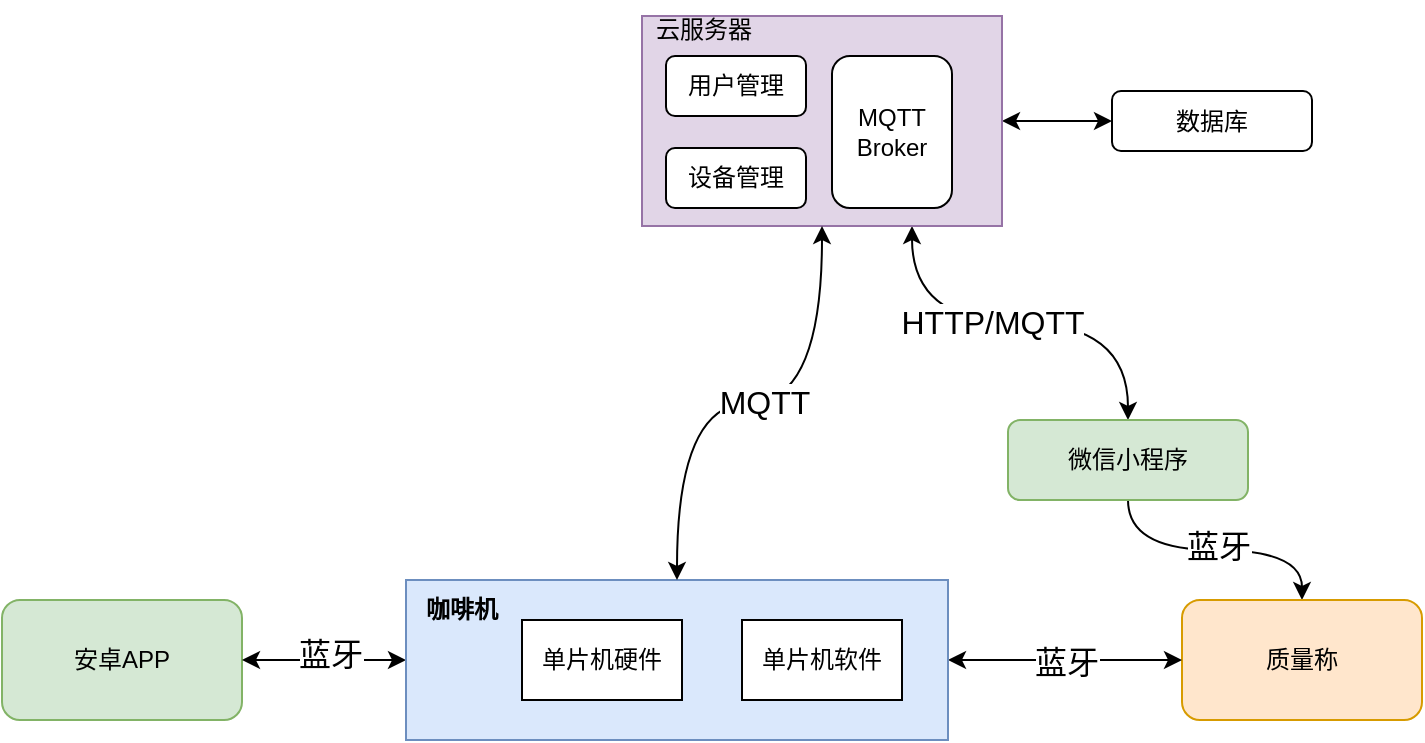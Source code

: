 <mxfile version="26.2.15">
  <diagram name="第 1 页" id="fM7v8zDCmkdMlTbwOrmR">
    <mxGraphModel dx="2253" dy="695" grid="1" gridSize="10" guides="1" tooltips="1" connect="1" arrows="1" fold="1" page="1" pageScale="1" pageWidth="827" pageHeight="1169" math="0" shadow="0">
      <root>
        <mxCell id="0" />
        <mxCell id="1" parent="0" />
        <mxCell id="OEyQ0tjbLL6TsNNDfpWR-4" value="安卓APP" style="rounded=1;whiteSpace=wrap;html=1;fillColor=#d5e8d4;strokeColor=#82b366;" parent="1" vertex="1">
          <mxGeometry x="-140" y="450" width="120" height="60" as="geometry" />
        </mxCell>
        <mxCell id="OEyQ0tjbLL6TsNNDfpWR-13" value="" style="endArrow=classic;startArrow=classic;html=1;rounded=0;entryX=0;entryY=0.5;entryDx=0;entryDy=0;exitX=1;exitY=0.5;exitDx=0;exitDy=0;" parent="1" source="OEyQ0tjbLL6TsNNDfpWR-4" target="OEyQ0tjbLL6TsNNDfpWR-1" edge="1">
          <mxGeometry width="50" height="50" relative="1" as="geometry">
            <mxPoint x="-30" y="520" as="sourcePoint" />
            <mxPoint x="20" y="470" as="targetPoint" />
          </mxGeometry>
        </mxCell>
        <mxCell id="lhn--kY6jADPYIsUBQdD-10" value="蓝牙" style="edgeLabel;html=1;align=center;verticalAlign=middle;resizable=0;points=[];fontSize=16;" vertex="1" connectable="0" parent="OEyQ0tjbLL6TsNNDfpWR-13">
          <mxGeometry x="0.073" y="3" relative="1" as="geometry">
            <mxPoint as="offset" />
          </mxGeometry>
        </mxCell>
        <mxCell id="lhn--kY6jADPYIsUBQdD-3" style="edgeStyle=orthogonalEdgeStyle;rounded=0;orthogonalLoop=1;jettySize=auto;html=1;exitX=0.5;exitY=0;exitDx=0;exitDy=0;entryX=0.75;entryY=1;entryDx=0;entryDy=0;curved=1;startArrow=classic;startFill=1;" edge="1" parent="1" source="OEyQ0tjbLL6TsNNDfpWR-14" target="OEyQ0tjbLL6TsNNDfpWR-17">
          <mxGeometry relative="1" as="geometry" />
        </mxCell>
        <mxCell id="lhn--kY6jADPYIsUBQdD-5" value="HTTP/MQTT" style="edgeLabel;html=1;align=center;verticalAlign=middle;resizable=0;points=[];fontSize=16;" vertex="1" connectable="0" parent="lhn--kY6jADPYIsUBQdD-3">
          <mxGeometry x="0.137" y="-1" relative="1" as="geometry">
            <mxPoint as="offset" />
          </mxGeometry>
        </mxCell>
        <mxCell id="lhn--kY6jADPYIsUBQdD-4" style="edgeStyle=orthogonalEdgeStyle;rounded=0;orthogonalLoop=1;jettySize=auto;html=1;exitX=0.5;exitY=1;exitDx=0;exitDy=0;curved=1;" edge="1" parent="1" source="OEyQ0tjbLL6TsNNDfpWR-14" target="OEyQ0tjbLL6TsNNDfpWR-28">
          <mxGeometry relative="1" as="geometry" />
        </mxCell>
        <mxCell id="lhn--kY6jADPYIsUBQdD-6" value="蓝牙" style="edgeLabel;html=1;align=center;verticalAlign=middle;resizable=0;points=[];fontSize=16;" vertex="1" connectable="0" parent="lhn--kY6jADPYIsUBQdD-4">
          <mxGeometry x="0.025" y="2" relative="1" as="geometry">
            <mxPoint as="offset" />
          </mxGeometry>
        </mxCell>
        <mxCell id="OEyQ0tjbLL6TsNNDfpWR-14" value="微信小程序" style="rounded=1;whiteSpace=wrap;html=1;fillColor=#d5e8d4;strokeColor=#82b366;" parent="1" vertex="1">
          <mxGeometry x="363" y="360" width="120" height="40" as="geometry" />
        </mxCell>
        <mxCell id="OEyQ0tjbLL6TsNNDfpWR-25" style="rounded=0;orthogonalLoop=1;jettySize=auto;html=1;exitX=1;exitY=0.5;exitDx=0;exitDy=0;entryX=0;entryY=0.5;entryDx=0;entryDy=0;startArrow=classic;startFill=1;" parent="1" source="OEyQ0tjbLL6TsNNDfpWR-17" target="OEyQ0tjbLL6TsNNDfpWR-22" edge="1">
          <mxGeometry relative="1" as="geometry" />
        </mxCell>
        <mxCell id="OEyQ0tjbLL6TsNNDfpWR-22" value="数据库" style="rounded=1;whiteSpace=wrap;html=1;" parent="1" vertex="1">
          <mxGeometry x="415" y="195.5" width="100" height="30" as="geometry" />
        </mxCell>
        <mxCell id="OEyQ0tjbLL6TsNNDfpWR-28" value="质量称" style="rounded=1;whiteSpace=wrap;html=1;fillColor=#ffe6cc;strokeColor=#d79b00;" parent="1" vertex="1">
          <mxGeometry x="450" y="450" width="120" height="60" as="geometry" />
        </mxCell>
        <mxCell id="OEyQ0tjbLL6TsNNDfpWR-29" style="edgeStyle=orthogonalEdgeStyle;rounded=0;orthogonalLoop=1;jettySize=auto;html=1;exitX=1;exitY=0.5;exitDx=0;exitDy=0;entryX=0;entryY=0.5;entryDx=0;entryDy=0;startArrow=classic;startFill=1;" parent="1" source="OEyQ0tjbLL6TsNNDfpWR-1" target="OEyQ0tjbLL6TsNNDfpWR-28" edge="1">
          <mxGeometry relative="1" as="geometry" />
        </mxCell>
        <mxCell id="lhn--kY6jADPYIsUBQdD-9" value="蓝牙" style="edgeLabel;html=1;align=center;verticalAlign=middle;resizable=0;points=[];fontSize=16;" vertex="1" connectable="0" parent="OEyQ0tjbLL6TsNNDfpWR-29">
          <mxGeometry x="0.009" y="-1" relative="1" as="geometry">
            <mxPoint as="offset" />
          </mxGeometry>
        </mxCell>
        <mxCell id="OEyQ0tjbLL6TsNNDfpWR-31" value="" style="group" parent="1" vertex="1" connectable="0">
          <mxGeometry x="62" y="440" width="271" height="80" as="geometry" />
        </mxCell>
        <mxCell id="OEyQ0tjbLL6TsNNDfpWR-1" value="" style="rounded=0;whiteSpace=wrap;html=1;fillColor=#dae8fc;strokeColor=#6c8ebf;" parent="OEyQ0tjbLL6TsNNDfpWR-31" vertex="1">
          <mxGeometry width="271" height="80" as="geometry" />
        </mxCell>
        <mxCell id="OEyQ0tjbLL6TsNNDfpWR-2" value="单片机硬件" style="rounded=0;whiteSpace=wrap;html=1;" parent="OEyQ0tjbLL6TsNNDfpWR-31" vertex="1">
          <mxGeometry x="58" y="20" width="80" height="40" as="geometry" />
        </mxCell>
        <mxCell id="OEyQ0tjbLL6TsNNDfpWR-3" value="单片机软件" style="rounded=0;whiteSpace=wrap;html=1;" parent="OEyQ0tjbLL6TsNNDfpWR-31" vertex="1">
          <mxGeometry x="168" y="20" width="80" height="40" as="geometry" />
        </mxCell>
        <mxCell id="lhn--kY6jADPYIsUBQdD-11" value="咖啡机" style="text;strokeColor=none;align=center;fillColor=none;html=1;verticalAlign=middle;whiteSpace=wrap;rounded=0;fontStyle=1" vertex="1" parent="OEyQ0tjbLL6TsNNDfpWR-31">
          <mxGeometry x="-2" width="60" height="30" as="geometry" />
        </mxCell>
        <mxCell id="OEyQ0tjbLL6TsNNDfpWR-17" value="" style="rounded=0;whiteSpace=wrap;html=1;fillColor=#e1d5e7;strokeColor=#9673a6;" parent="1" vertex="1">
          <mxGeometry x="180" y="158" width="180" height="105" as="geometry" />
        </mxCell>
        <mxCell id="OEyQ0tjbLL6TsNNDfpWR-16" value="用户管理" style="rounded=1;whiteSpace=wrap;html=1;" parent="1" vertex="1">
          <mxGeometry x="192" y="178" width="70" height="30" as="geometry" />
        </mxCell>
        <mxCell id="OEyQ0tjbLL6TsNNDfpWR-18" value="设备管理" style="rounded=1;whiteSpace=wrap;html=1;" parent="1" vertex="1">
          <mxGeometry x="192" y="224" width="70" height="30" as="geometry" />
        </mxCell>
        <mxCell id="OEyQ0tjbLL6TsNNDfpWR-21" value="云服务器" style="text;strokeColor=none;align=center;fillColor=none;html=1;verticalAlign=middle;whiteSpace=wrap;rounded=0;" parent="1" vertex="1">
          <mxGeometry x="181" y="150" width="60" height="30" as="geometry" />
        </mxCell>
        <mxCell id="lhn--kY6jADPYIsUBQdD-1" value="MQTT&lt;br&gt;Broker" style="rounded=1;whiteSpace=wrap;html=1;" vertex="1" parent="1">
          <mxGeometry x="275" y="178" width="60" height="76" as="geometry" />
        </mxCell>
        <mxCell id="lhn--kY6jADPYIsUBQdD-7" style="edgeStyle=orthogonalEdgeStyle;rounded=0;orthogonalLoop=1;jettySize=auto;html=1;exitX=0.5;exitY=0;exitDx=0;exitDy=0;entryX=0.5;entryY=1;entryDx=0;entryDy=0;curved=1;startArrow=classic;startFill=1;" edge="1" parent="1" source="OEyQ0tjbLL6TsNNDfpWR-1" target="OEyQ0tjbLL6TsNNDfpWR-17">
          <mxGeometry relative="1" as="geometry" />
        </mxCell>
        <mxCell id="lhn--kY6jADPYIsUBQdD-8" value="MQTT" style="edgeLabel;html=1;align=center;verticalAlign=middle;resizable=0;points=[];fontSize=16;" vertex="1" connectable="0" parent="lhn--kY6jADPYIsUBQdD-7">
          <mxGeometry x="0.128" y="-1" relative="1" as="geometry">
            <mxPoint x="-9" y="-2" as="offset" />
          </mxGeometry>
        </mxCell>
      </root>
    </mxGraphModel>
  </diagram>
</mxfile>
